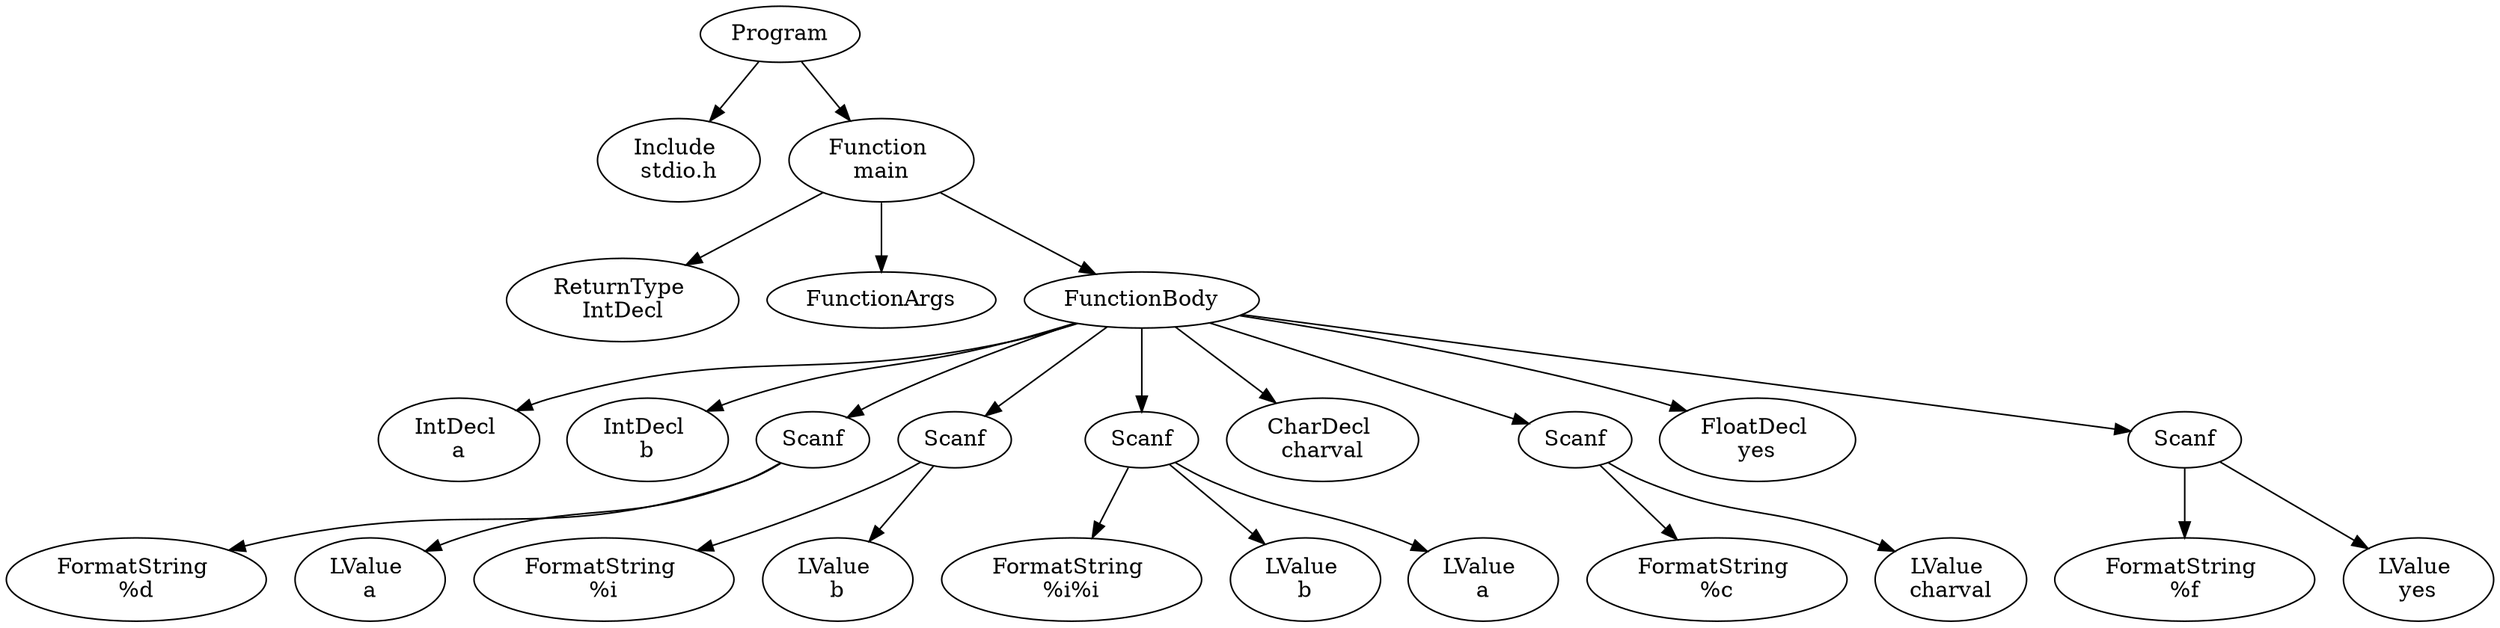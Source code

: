 digraph AST {
2 [label="Program"];
3 [label="Include \nstdio.h"];
4 [label="Function \nmain"];
5 [label="ReturnType \nIntDecl"];
6 [label="FunctionArgs"];
7 [label="FunctionBody"];
8 [label="IntDecl \na"];
9 [label="IntDecl \nb"];
10 [label="Scanf"];
11 [label="FormatString \n%d"];
12 [label="LValue \na"];
10 -> 11;
10 -> 12;
13 [label="Scanf"];
14 [label="FormatString \n%i"];
15 [label="LValue \nb"];
13 -> 14;
13 -> 15;
16 [label="Scanf"];
17 [label="FormatString \n%i%i"];
18 [label="LValue \nb"];
19 [label="LValue \na"];
16 -> 17;
16 -> 18;
16 -> 19;
20 [label="CharDecl \ncharval"];
21 [label="Scanf"];
22 [label="FormatString \n%c"];
23 [label="LValue \ncharval"];
21 -> 22;
21 -> 23;
24 [label="FloatDecl \nyes"];
25 [label="Scanf"];
26 [label="FormatString \n%f"];
27 [label="LValue \nyes"];
25 -> 26;
25 -> 27;
7 -> 8;
7 -> 9;
7 -> 10;
7 -> 13;
7 -> 16;
7 -> 20;
7 -> 21;
7 -> 24;
7 -> 25;
4 -> 5;
4 -> 6;
4 -> 7;
2 -> 3;
2 -> 4;
}